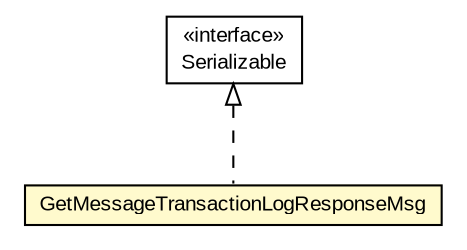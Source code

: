 #!/usr/local/bin/dot
#
# Class diagram 
# Generated by UMLGraph version R5_6-24-gf6e263 (http://www.umlgraph.org/)
#

digraph G {
	edge [fontname="arial",fontsize=10,labelfontname="arial",labelfontsize=10];
	node [fontname="arial",fontsize=10,shape=plaintext];
	nodesep=0.25;
	ranksep=0.5;
	// org.miloss.fgsms.services.interfaces.dataaccessservice.GetMessageTransactionLogResponseMsg
	c177420 [label=<<table title="org.miloss.fgsms.services.interfaces.dataaccessservice.GetMessageTransactionLogResponseMsg" border="0" cellborder="1" cellspacing="0" cellpadding="2" port="p" bgcolor="lemonChiffon" href="./GetMessageTransactionLogResponseMsg.html">
		<tr><td><table border="0" cellspacing="0" cellpadding="1">
<tr><td align="center" balign="center"> GetMessageTransactionLogResponseMsg </td></tr>
		</table></td></tr>
		</table>>, URL="./GetMessageTransactionLogResponseMsg.html", fontname="arial", fontcolor="black", fontsize=10.0];
	//org.miloss.fgsms.services.interfaces.dataaccessservice.GetMessageTransactionLogResponseMsg implements java.io.Serializable
	c177917:p -> c177420:p [dir=back,arrowtail=empty,style=dashed];
	// java.io.Serializable
	c177917 [label=<<table title="java.io.Serializable" border="0" cellborder="1" cellspacing="0" cellpadding="2" port="p" href="http://java.sun.com/j2se/1.4.2/docs/api/java/io/Serializable.html">
		<tr><td><table border="0" cellspacing="0" cellpadding="1">
<tr><td align="center" balign="center"> &#171;interface&#187; </td></tr>
<tr><td align="center" balign="center"> Serializable </td></tr>
		</table></td></tr>
		</table>>, URL="http://java.sun.com/j2se/1.4.2/docs/api/java/io/Serializable.html", fontname="arial", fontcolor="black", fontsize=10.0];
}

